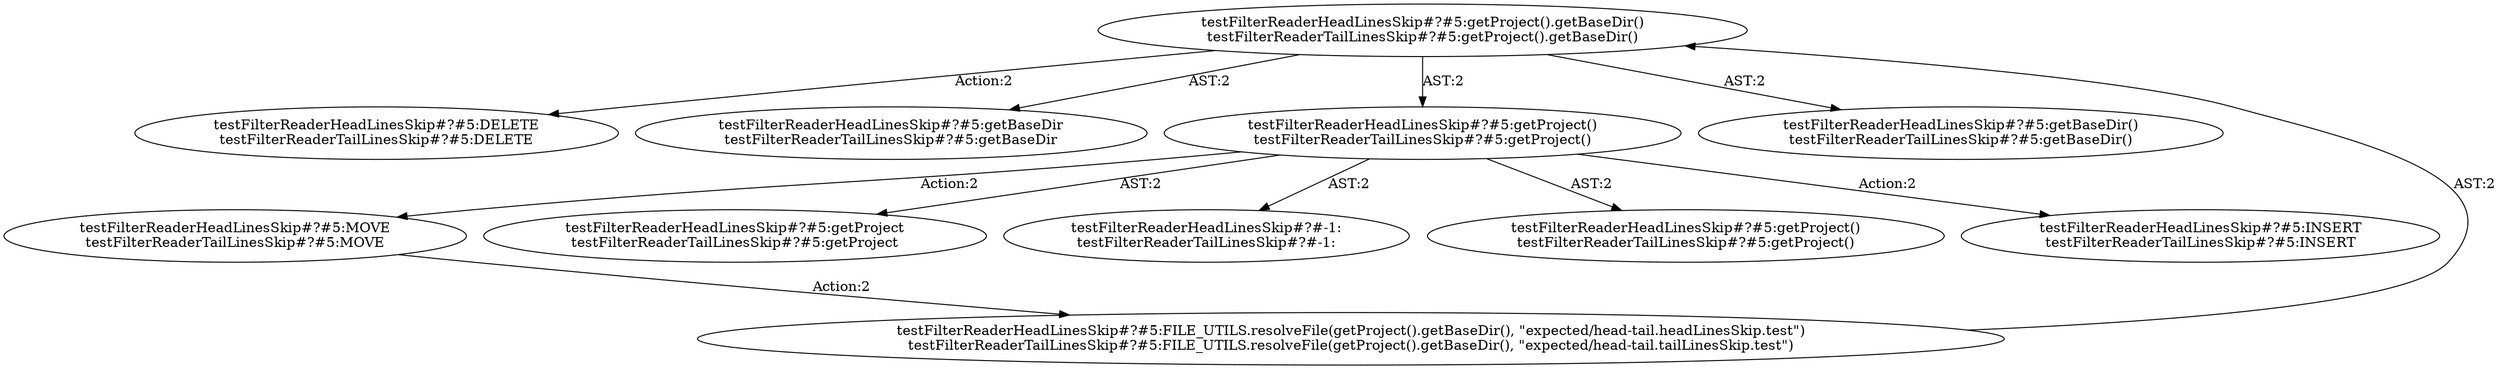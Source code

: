 digraph "Pattern" {
0 [label="testFilterReaderHeadLinesSkip#?#5:DELETE
testFilterReaderTailLinesSkip#?#5:DELETE" shape=ellipse]
1 [label="testFilterReaderHeadLinesSkip#?#5:getProject().getBaseDir()
testFilterReaderTailLinesSkip#?#5:getProject().getBaseDir()" shape=ellipse]
2 [label="testFilterReaderHeadLinesSkip#?#5:FILE_UTILS.resolveFile(getProject().getBaseDir(), \"expected/head-tail.headLinesSkip.test\")
testFilterReaderTailLinesSkip#?#5:FILE_UTILS.resolveFile(getProject().getBaseDir(), \"expected/head-tail.tailLinesSkip.test\")" shape=ellipse]
3 [label="testFilterReaderHeadLinesSkip#?#5:MOVE
testFilterReaderTailLinesSkip#?#5:MOVE" shape=ellipse]
4 [label="testFilterReaderHeadLinesSkip#?#5:getBaseDir
testFilterReaderTailLinesSkip#?#5:getBaseDir" shape=ellipse]
5 [label="testFilterReaderHeadLinesSkip#?#5:getProject()
testFilterReaderTailLinesSkip#?#5:getProject()" shape=ellipse]
6 [label="testFilterReaderHeadLinesSkip#?#5:getProject
testFilterReaderTailLinesSkip#?#5:getProject" shape=ellipse]
7 [label="testFilterReaderHeadLinesSkip#?#-1:
testFilterReaderTailLinesSkip#?#-1:" shape=ellipse]
8 [label="testFilterReaderHeadLinesSkip#?#5:getProject()
testFilterReaderTailLinesSkip#?#5:getProject()" shape=ellipse]
9 [label="testFilterReaderHeadLinesSkip#?#5:INSERT
testFilterReaderTailLinesSkip#?#5:INSERT" shape=ellipse]
10 [label="testFilterReaderHeadLinesSkip#?#5:getBaseDir()
testFilterReaderTailLinesSkip#?#5:getBaseDir()" shape=ellipse]
1 -> 0 [label="Action:2"];
1 -> 4 [label="AST:2"];
1 -> 5 [label="AST:2"];
1 -> 10 [label="AST:2"];
2 -> 1 [label="AST:2"];
3 -> 2 [label="Action:2"];
5 -> 3 [label="Action:2"];
5 -> 6 [label="AST:2"];
5 -> 7 [label="AST:2"];
5 -> 8 [label="AST:2"];
5 -> 9 [label="Action:2"];
}